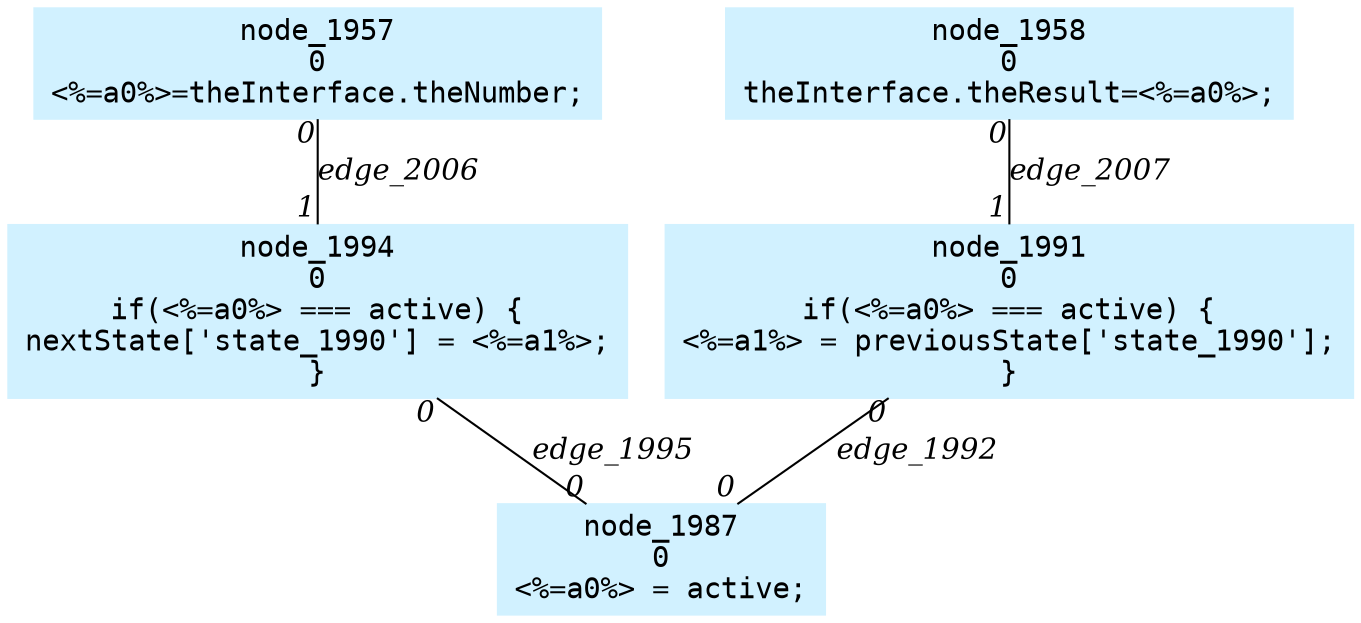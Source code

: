 digraph g{node_1957 [shape=box, style=filled, color="#d1f1ff", fontname="Courier", label="node_1957
0
<%=a0%>=theInterface.theNumber;
" ]
node_1958 [shape=box, style=filled, color="#d1f1ff", fontname="Courier", label="node_1958
0
theInterface.theResult=<%=a0%>;
" ]
node_1987 [shape=box, style=filled, color="#d1f1ff", fontname="Courier", label="node_1987
0
<%=a0%> = active;
" ]
node_1991 [shape=box, style=filled, color="#d1f1ff", fontname="Courier", label="node_1991
0
if(<%=a0%> === active) {
<%=a1%> = previousState['state_1990'];
}
" ]
node_1994 [shape=box, style=filled, color="#d1f1ff", fontname="Courier", label="node_1994
0
if(<%=a0%> === active) {
nextState['state_1990'] = <%=a1%>;
}
" ]
node_1991 -> node_1987 [dir=none, arrowHead=none, fontname="Times-Italic", label="edge_1992",  headlabel="0", taillabel="0" ]
node_1994 -> node_1987 [dir=none, arrowHead=none, fontname="Times-Italic", label="edge_1995",  headlabel="0", taillabel="0" ]
node_1957 -> node_1994 [dir=none, arrowHead=none, fontname="Times-Italic", label="edge_2006",  headlabel="1", taillabel="0" ]
node_1958 -> node_1991 [dir=none, arrowHead=none, fontname="Times-Italic", label="edge_2007",  headlabel="1", taillabel="0" ]
}